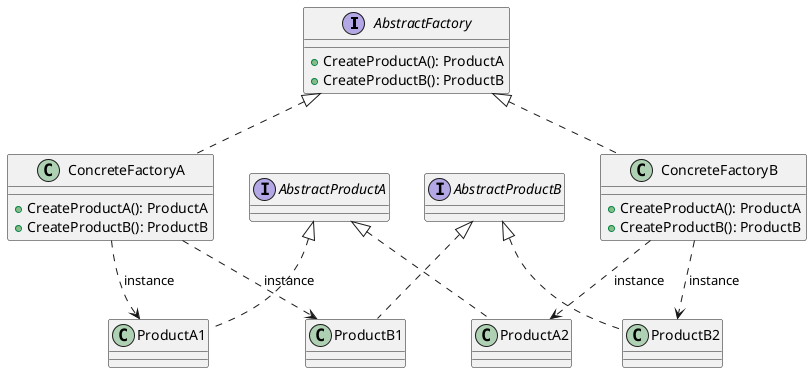 @startuml
interface AbstractFactory {
    + CreateProductA(): ProductA
    + CreateProductB(): ProductB
}

class ConcreteFactoryA implements AbstractFactory {
    + CreateProductA(): ProductA
    + CreateProductB(): ProductB
}

class ConcreteFactoryB implements AbstractFactory {
    + CreateProductA(): ProductA
    + CreateProductB(): ProductB
}

interface AbstractProductA  {}
interface AbstractProductB {}

Class ProductA1 implements AbstractProductA
Class ProductB1 implements AbstractProductB

Class ProductA2 implements AbstractProductA
Class ProductB2 implements AbstractProductB

ConcreteFactoryA ..> ProductA1: instance
ConcreteFactoryA ..> ProductB1: instance
ConcreteFactoryB ..> ProductA2: instance
ConcreteFactoryB ..> ProductB2: instance

@enduml